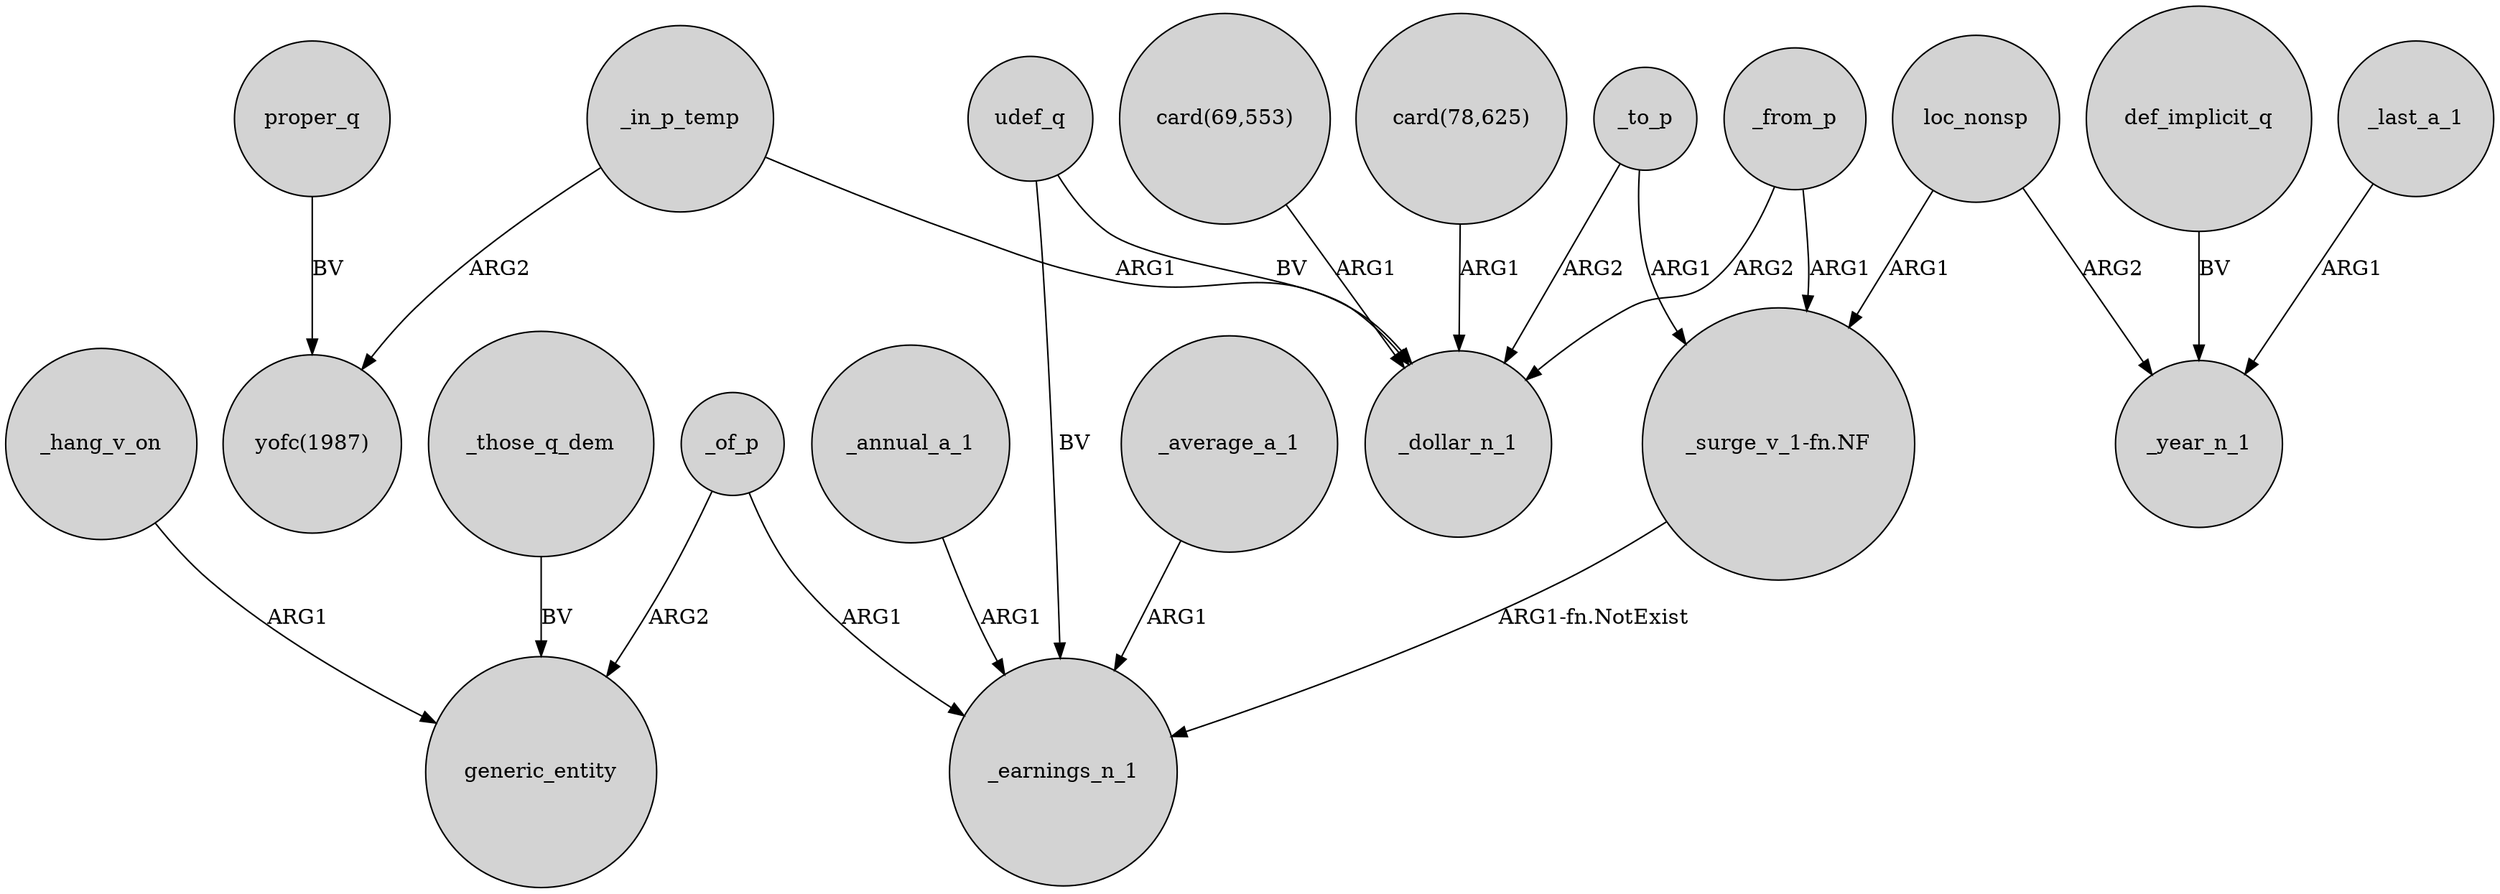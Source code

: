 digraph {
	node [shape=circle style=filled]
	_from_p -> "_surge_v_1-fn.NF" [label=ARG1]
	_of_p -> generic_entity [label=ARG2]
	_in_p_temp -> "yofc(1987)" [label=ARG2]
	_to_p -> _dollar_n_1 [label=ARG2]
	"card(69,553)" -> _dollar_n_1 [label=ARG1]
	def_implicit_q -> _year_n_1 [label=BV]
	_to_p -> "_surge_v_1-fn.NF" [label=ARG1]
	"card(78,625)" -> _dollar_n_1 [label=ARG1]
	udef_q -> _earnings_n_1 [label=BV]
	_hang_v_on -> generic_entity [label=ARG1]
	loc_nonsp -> "_surge_v_1-fn.NF" [label=ARG1]
	"_surge_v_1-fn.NF" -> _earnings_n_1 [label="ARG1-fn.NotExist"]
	_annual_a_1 -> _earnings_n_1 [label=ARG1]
	loc_nonsp -> _year_n_1 [label=ARG2]
	_last_a_1 -> _year_n_1 [label=ARG1]
	_of_p -> _earnings_n_1 [label=ARG1]
	_average_a_1 -> _earnings_n_1 [label=ARG1]
	proper_q -> "yofc(1987)" [label=BV]
	_in_p_temp -> _dollar_n_1 [label=ARG1]
	_from_p -> _dollar_n_1 [label=ARG2]
	_those_q_dem -> generic_entity [label=BV]
	udef_q -> _dollar_n_1 [label=BV]
}
